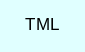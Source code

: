 digraph TopLevel {
    compound = true
    bgcolor = lightcyan1
    fontname = Arial
    fontsize = 8
    label = "TML"
    node [
        fontname = Arial,
        fontsize = 8,
        color = black
    ]

}

